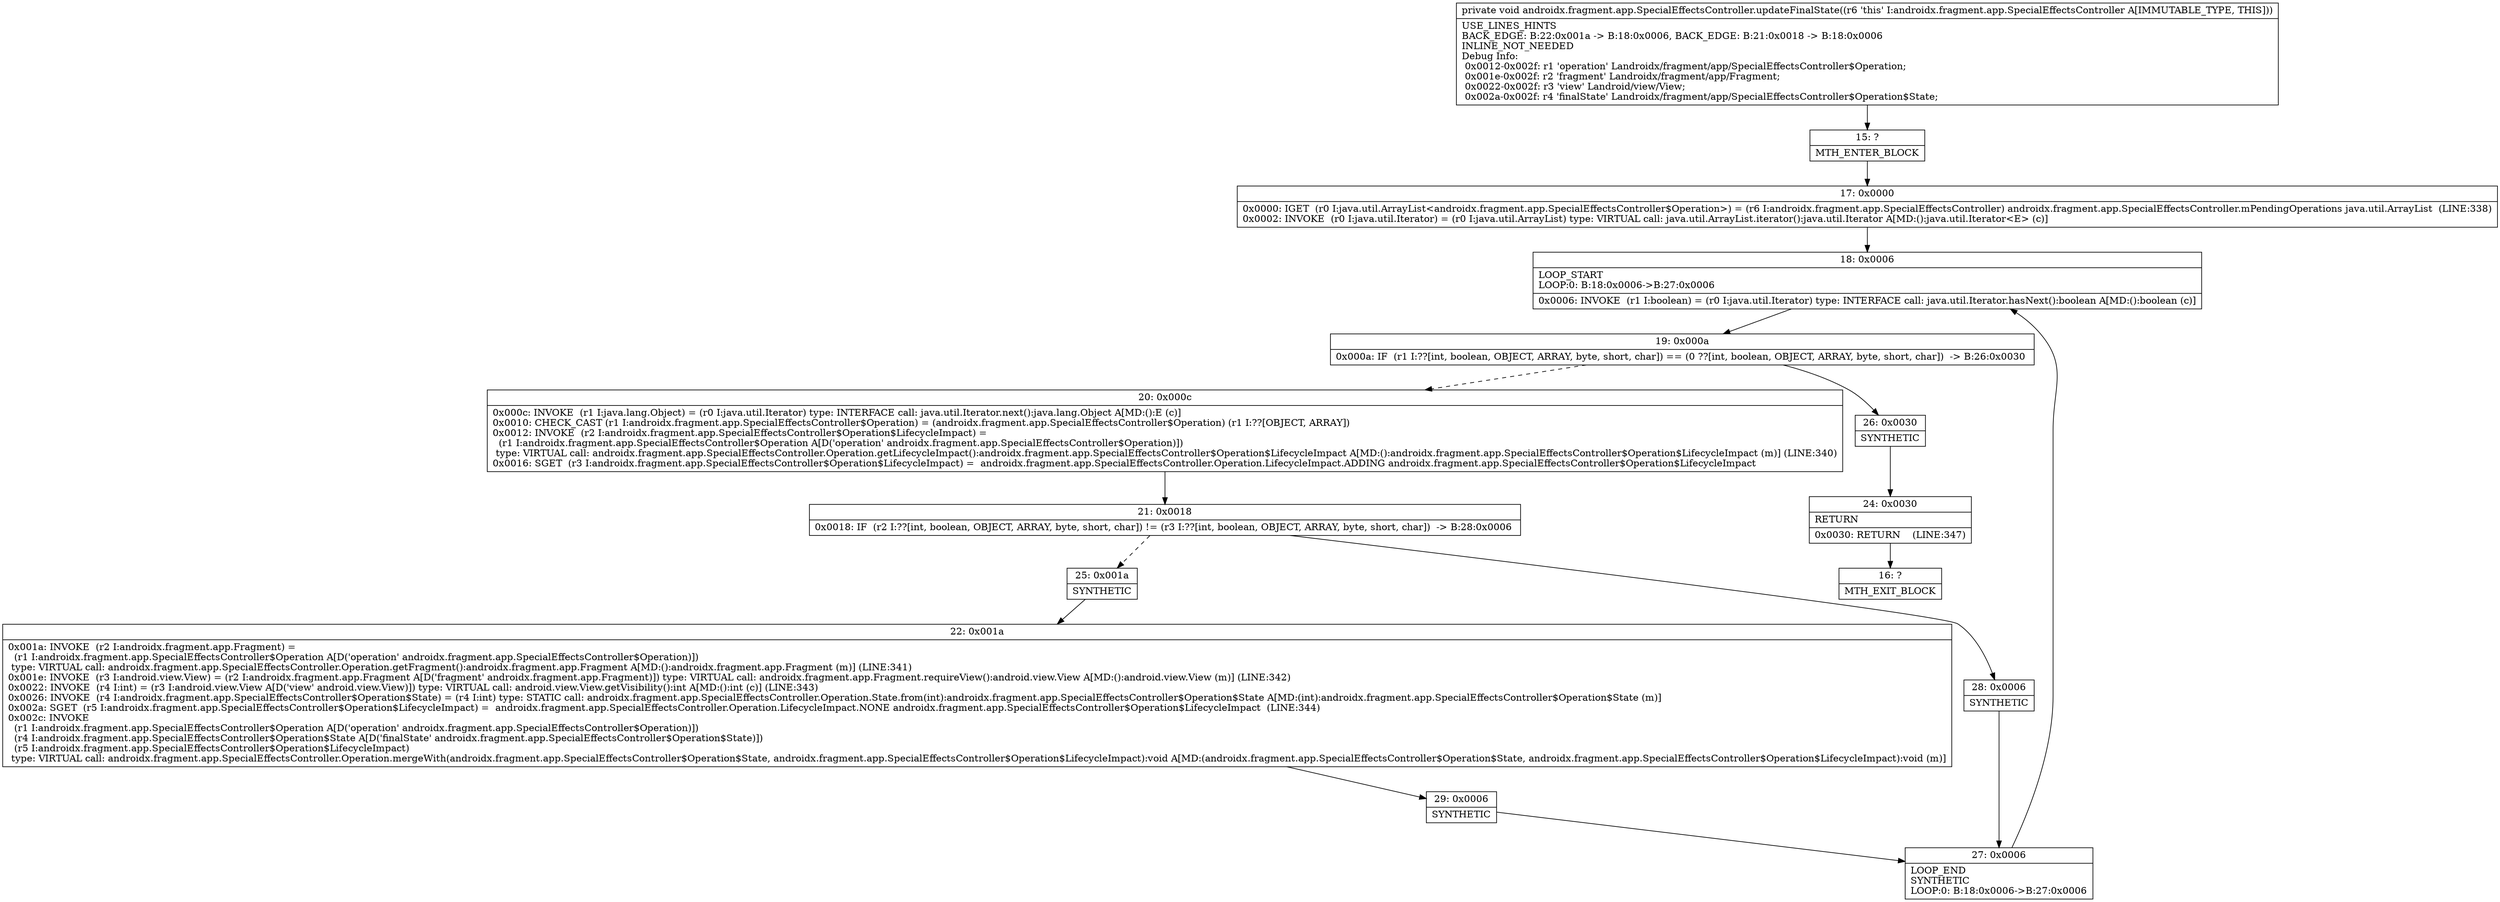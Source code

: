 digraph "CFG forandroidx.fragment.app.SpecialEffectsController.updateFinalState()V" {
Node_15 [shape=record,label="{15\:\ ?|MTH_ENTER_BLOCK\l}"];
Node_17 [shape=record,label="{17\:\ 0x0000|0x0000: IGET  (r0 I:java.util.ArrayList\<androidx.fragment.app.SpecialEffectsController$Operation\>) = (r6 I:androidx.fragment.app.SpecialEffectsController) androidx.fragment.app.SpecialEffectsController.mPendingOperations java.util.ArrayList  (LINE:338)\l0x0002: INVOKE  (r0 I:java.util.Iterator) = (r0 I:java.util.ArrayList) type: VIRTUAL call: java.util.ArrayList.iterator():java.util.Iterator A[MD:():java.util.Iterator\<E\> (c)]\l}"];
Node_18 [shape=record,label="{18\:\ 0x0006|LOOP_START\lLOOP:0: B:18:0x0006\-\>B:27:0x0006\l|0x0006: INVOKE  (r1 I:boolean) = (r0 I:java.util.Iterator) type: INTERFACE call: java.util.Iterator.hasNext():boolean A[MD:():boolean (c)]\l}"];
Node_19 [shape=record,label="{19\:\ 0x000a|0x000a: IF  (r1 I:??[int, boolean, OBJECT, ARRAY, byte, short, char]) == (0 ??[int, boolean, OBJECT, ARRAY, byte, short, char])  \-\> B:26:0x0030 \l}"];
Node_20 [shape=record,label="{20\:\ 0x000c|0x000c: INVOKE  (r1 I:java.lang.Object) = (r0 I:java.util.Iterator) type: INTERFACE call: java.util.Iterator.next():java.lang.Object A[MD:():E (c)]\l0x0010: CHECK_CAST (r1 I:androidx.fragment.app.SpecialEffectsController$Operation) = (androidx.fragment.app.SpecialEffectsController$Operation) (r1 I:??[OBJECT, ARRAY]) \l0x0012: INVOKE  (r2 I:androidx.fragment.app.SpecialEffectsController$Operation$LifecycleImpact) = \l  (r1 I:androidx.fragment.app.SpecialEffectsController$Operation A[D('operation' androidx.fragment.app.SpecialEffectsController$Operation)])\l type: VIRTUAL call: androidx.fragment.app.SpecialEffectsController.Operation.getLifecycleImpact():androidx.fragment.app.SpecialEffectsController$Operation$LifecycleImpact A[MD:():androidx.fragment.app.SpecialEffectsController$Operation$LifecycleImpact (m)] (LINE:340)\l0x0016: SGET  (r3 I:androidx.fragment.app.SpecialEffectsController$Operation$LifecycleImpact) =  androidx.fragment.app.SpecialEffectsController.Operation.LifecycleImpact.ADDING androidx.fragment.app.SpecialEffectsController$Operation$LifecycleImpact \l}"];
Node_21 [shape=record,label="{21\:\ 0x0018|0x0018: IF  (r2 I:??[int, boolean, OBJECT, ARRAY, byte, short, char]) != (r3 I:??[int, boolean, OBJECT, ARRAY, byte, short, char])  \-\> B:28:0x0006 \l}"];
Node_25 [shape=record,label="{25\:\ 0x001a|SYNTHETIC\l}"];
Node_22 [shape=record,label="{22\:\ 0x001a|0x001a: INVOKE  (r2 I:androidx.fragment.app.Fragment) = \l  (r1 I:androidx.fragment.app.SpecialEffectsController$Operation A[D('operation' androidx.fragment.app.SpecialEffectsController$Operation)])\l type: VIRTUAL call: androidx.fragment.app.SpecialEffectsController.Operation.getFragment():androidx.fragment.app.Fragment A[MD:():androidx.fragment.app.Fragment (m)] (LINE:341)\l0x001e: INVOKE  (r3 I:android.view.View) = (r2 I:androidx.fragment.app.Fragment A[D('fragment' androidx.fragment.app.Fragment)]) type: VIRTUAL call: androidx.fragment.app.Fragment.requireView():android.view.View A[MD:():android.view.View (m)] (LINE:342)\l0x0022: INVOKE  (r4 I:int) = (r3 I:android.view.View A[D('view' android.view.View)]) type: VIRTUAL call: android.view.View.getVisibility():int A[MD:():int (c)] (LINE:343)\l0x0026: INVOKE  (r4 I:androidx.fragment.app.SpecialEffectsController$Operation$State) = (r4 I:int) type: STATIC call: androidx.fragment.app.SpecialEffectsController.Operation.State.from(int):androidx.fragment.app.SpecialEffectsController$Operation$State A[MD:(int):androidx.fragment.app.SpecialEffectsController$Operation$State (m)]\l0x002a: SGET  (r5 I:androidx.fragment.app.SpecialEffectsController$Operation$LifecycleImpact) =  androidx.fragment.app.SpecialEffectsController.Operation.LifecycleImpact.NONE androidx.fragment.app.SpecialEffectsController$Operation$LifecycleImpact  (LINE:344)\l0x002c: INVOKE  \l  (r1 I:androidx.fragment.app.SpecialEffectsController$Operation A[D('operation' androidx.fragment.app.SpecialEffectsController$Operation)])\l  (r4 I:androidx.fragment.app.SpecialEffectsController$Operation$State A[D('finalState' androidx.fragment.app.SpecialEffectsController$Operation$State)])\l  (r5 I:androidx.fragment.app.SpecialEffectsController$Operation$LifecycleImpact)\l type: VIRTUAL call: androidx.fragment.app.SpecialEffectsController.Operation.mergeWith(androidx.fragment.app.SpecialEffectsController$Operation$State, androidx.fragment.app.SpecialEffectsController$Operation$LifecycleImpact):void A[MD:(androidx.fragment.app.SpecialEffectsController$Operation$State, androidx.fragment.app.SpecialEffectsController$Operation$LifecycleImpact):void (m)]\l}"];
Node_29 [shape=record,label="{29\:\ 0x0006|SYNTHETIC\l}"];
Node_27 [shape=record,label="{27\:\ 0x0006|LOOP_END\lSYNTHETIC\lLOOP:0: B:18:0x0006\-\>B:27:0x0006\l}"];
Node_28 [shape=record,label="{28\:\ 0x0006|SYNTHETIC\l}"];
Node_26 [shape=record,label="{26\:\ 0x0030|SYNTHETIC\l}"];
Node_24 [shape=record,label="{24\:\ 0x0030|RETURN\l|0x0030: RETURN    (LINE:347)\l}"];
Node_16 [shape=record,label="{16\:\ ?|MTH_EXIT_BLOCK\l}"];
MethodNode[shape=record,label="{private void androidx.fragment.app.SpecialEffectsController.updateFinalState((r6 'this' I:androidx.fragment.app.SpecialEffectsController A[IMMUTABLE_TYPE, THIS]))  | USE_LINES_HINTS\lBACK_EDGE: B:22:0x001a \-\> B:18:0x0006, BACK_EDGE: B:21:0x0018 \-\> B:18:0x0006\lINLINE_NOT_NEEDED\lDebug Info:\l  0x0012\-0x002f: r1 'operation' Landroidx\/fragment\/app\/SpecialEffectsController$Operation;\l  0x001e\-0x002f: r2 'fragment' Landroidx\/fragment\/app\/Fragment;\l  0x0022\-0x002f: r3 'view' Landroid\/view\/View;\l  0x002a\-0x002f: r4 'finalState' Landroidx\/fragment\/app\/SpecialEffectsController$Operation$State;\l}"];
MethodNode -> Node_15;Node_15 -> Node_17;
Node_17 -> Node_18;
Node_18 -> Node_19;
Node_19 -> Node_20[style=dashed];
Node_19 -> Node_26;
Node_20 -> Node_21;
Node_21 -> Node_25[style=dashed];
Node_21 -> Node_28;
Node_25 -> Node_22;
Node_22 -> Node_29;
Node_29 -> Node_27;
Node_27 -> Node_18;
Node_28 -> Node_27;
Node_26 -> Node_24;
Node_24 -> Node_16;
}

